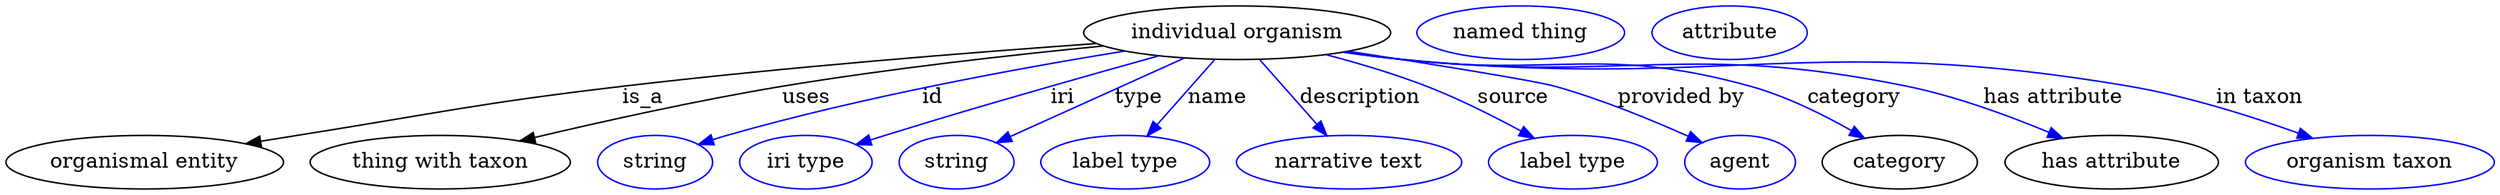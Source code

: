 digraph {
	graph [bb="0,0,1665.1,123"];
	node [label="\N"];
	"individual organism"	 [height=0.5,
		label="individual organism",
		pos="823.94,105",
		width=2.8525];
	"organismal entity"	 [height=0.5,
		pos="92.942,18",
		width=2.5817];
	"individual organism" -> "organismal entity"	 [label=is_a,
		lp="425.94,61.5",
		pos="e,161.21,30.279 728.03,98.359 644.41,92.154 519.95,81.918 411.94,69 315.08,57.415 291.21,51.811 194.94,36 187.27,34.74 179.28,33.392 \
171.29,32.021"];
	"thing with taxon"	 [height=0.5,
		pos="290.94,18",
		width=2.4192];
	"individual organism" -> "thing with taxon"	 [label=uses,
		lp="535.44,61.5",
		pos="e,346.38,32.074 732.5,96.681 671.74,90.545 590.29,81.158 518.94,69 463.62,59.574 401.51,45.441 356.1,34.442"];
	id	 [color=blue,
		height=0.5,
		label=string,
		pos="433.94,18",
		width=1.0652];
	"individual organism" -> id	 [color=blue,
		label=id,
		lp="619.94,61.5",
		pos="e,463.16,29.738 745.94,93.186 676.01,81.672 571.02,62.093 481.94,36 478.96,35.128 475.91,34.159 472.84,33.136",
		style=solid];
	iri	 [color=blue,
		height=0.5,
		label="iri type",
		pos="534.94,18",
		width=1.2277];
	"individual organism" -> iri	 [color=blue,
		label=iri,
		lp="699.94,61.5",
		pos="e,569.17,29.583 769.14,89.614 721.38,76.039 650.36,55.443 588.94,36 585.64,34.954 582.23,33.857 578.8,32.743",
		style=solid];
	type	 [color=blue,
		height=0.5,
		label=string,
		pos="635.94,18",
		width=1.0652];
	"individual organism" -> type	 [color=blue,
		label=type,
		lp="757.94,61.5",
		pos="e,663.39,30.704 787.25,88.019 754.18,72.716 705.81,50.334 672.72,35.019",
		style=solid];
	name	 [color=blue,
		height=0.5,
		label="label type",
		pos="748.94,18",
		width=1.5707];
	"individual organism" -> name	 [color=blue,
		label=name,
		lp="810.94,61.5",
		pos="e,763.95,35.41 808.4,86.974 797.5,74.325 782.77,57.241 770.7,43.24",
		style=solid];
	description	 [color=blue,
		height=0.5,
		label="narrative text",
		pos="898.94,18",
		width=2.0943];
	"individual organism" -> description	 [color=blue,
		label=description,
		lp="906.94,61.5",
		pos="e,883.68,35.706 839.48,86.974 850.31,74.409 864.92,57.466 876.94,43.517",
		style=solid];
	source	 [color=blue,
		height=0.5,
		label="label type",
		pos="1048.9,18",
		width=1.5707];
	"individual organism" -> source	 [color=blue,
		label=source,
		lp="1009.4,61.5",
		pos="e,1022.1,34.088 885.36,90.531 906.76,84.758 930.71,77.458 951.94,69 972.86,60.665 995.18,49.135 1013.1,39.146",
		style=solid];
	"provided by"	 [color=blue,
		height=0.5,
		label=agent,
		pos="1160.9,18",
		width=1.0291];
	"individual organism" -> "provided by"	 [color=blue,
		label="provided by",
		lp="1122.4,61.5",
		pos="e,1134.7,30.93 899.26,92.743 958.12,83.096 1031.1,70.961 1037.9,69 1068.3,60.262 1101.4,46.295 1125.6,35.184",
		style=solid];
	category	 [height=0.5,
		pos="1267.9,18",
		width=1.4443];
	"individual organism" -> category	 [color=blue,
		label=category,
		lp="1237.9,61.5",
		pos="e,1243.5,34.137 896.96,92.265 909.6,90.317 922.63,88.469 934.94,87 1038.5,74.641 1068.6,97.448 1168.9,69 1192.1,62.429 1216.2,50.172 \
1234.8,39.32",
		style=solid];
	"has attribute"	 [height=0.5,
		pos="1408.9,18",
		width=1.9859];
	"individual organism" -> "has attribute"	 [color=blue,
		label="has attribute",
		lp="1370.9,61.5",
		pos="e,1375.4,33.99 896.04,92.153 908.96,90.181 922.32,88.354 934.94,87 1085,70.901 1126.3,100.03 1273.9,69 1305.8,62.3 1340.1,49.249 \
1366.2,38.027",
		style=solid];
	"in taxon"	 [color=blue,
		height=0.5,
		label="organism taxon",
		pos="1581.9,18",
		width=2.3109];
	"individual organism" -> "in taxon"	 [color=blue,
		label="in taxon",
		lp="1508.9,61.5",
		pos="e,1542.3,33.98 895.42,92.074 908.53,90.084 922.12,88.272 934.94,87 1150.5,65.624 1208.6,106.23 1421.9,69 1459.9,62.375 1501.3,48.993 \
1532.5,37.599",
		style=solid];
	"named thing_category"	 [color=blue,
		height=0.5,
		label="named thing",
		pos="1013.9,105",
		width=1.9318];
	"organismal entity_has attribute"	 [color=blue,
		height=0.5,
		label=attribute,
		pos="1153.9,105",
		width=1.4443];
}
